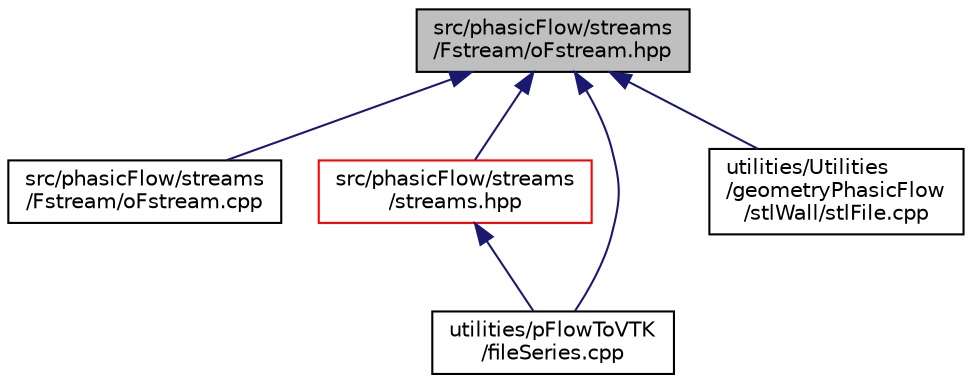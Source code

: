 digraph "src/phasicFlow/streams/Fstream/oFstream.hpp"
{
 // LATEX_PDF_SIZE
  edge [fontname="Helvetica",fontsize="10",labelfontname="Helvetica",labelfontsize="10"];
  node [fontname="Helvetica",fontsize="10",shape=record];
  Node1 [label="src/phasicFlow/streams\l/Fstream/oFstream.hpp",height=0.2,width=0.4,color="black", fillcolor="grey75", style="filled", fontcolor="black",tooltip=" "];
  Node1 -> Node2 [dir="back",color="midnightblue",fontsize="10",style="solid",fontname="Helvetica"];
  Node2 [label="src/phasicFlow/streams\l/Fstream/oFstream.cpp",height=0.2,width=0.4,color="black", fillcolor="white", style="filled",URL="$oFstream_8cpp.html",tooltip=" "];
  Node1 -> Node3 [dir="back",color="midnightblue",fontsize="10",style="solid",fontname="Helvetica"];
  Node3 [label="src/phasicFlow/streams\l/streams.hpp",height=0.2,width=0.4,color="red", fillcolor="white", style="filled",URL="$streams_8hpp.html",tooltip=" "];
  Node3 -> Node269 [dir="back",color="midnightblue",fontsize="10",style="solid",fontname="Helvetica"];
  Node269 [label="utilities/pFlowToVTK\l/fileSeries.cpp",height=0.2,width=0.4,color="black", fillcolor="white", style="filled",URL="$fileSeries_8cpp.html",tooltip=" "];
  Node1 -> Node269 [dir="back",color="midnightblue",fontsize="10",style="solid",fontname="Helvetica"];
  Node1 -> Node273 [dir="back",color="midnightblue",fontsize="10",style="solid",fontname="Helvetica"];
  Node273 [label="utilities/Utilities\l/geometryPhasicFlow\l/stlWall/stlFile.cpp",height=0.2,width=0.4,color="black", fillcolor="white", style="filled",URL="$stlFile_8cpp.html",tooltip=" "];
}
